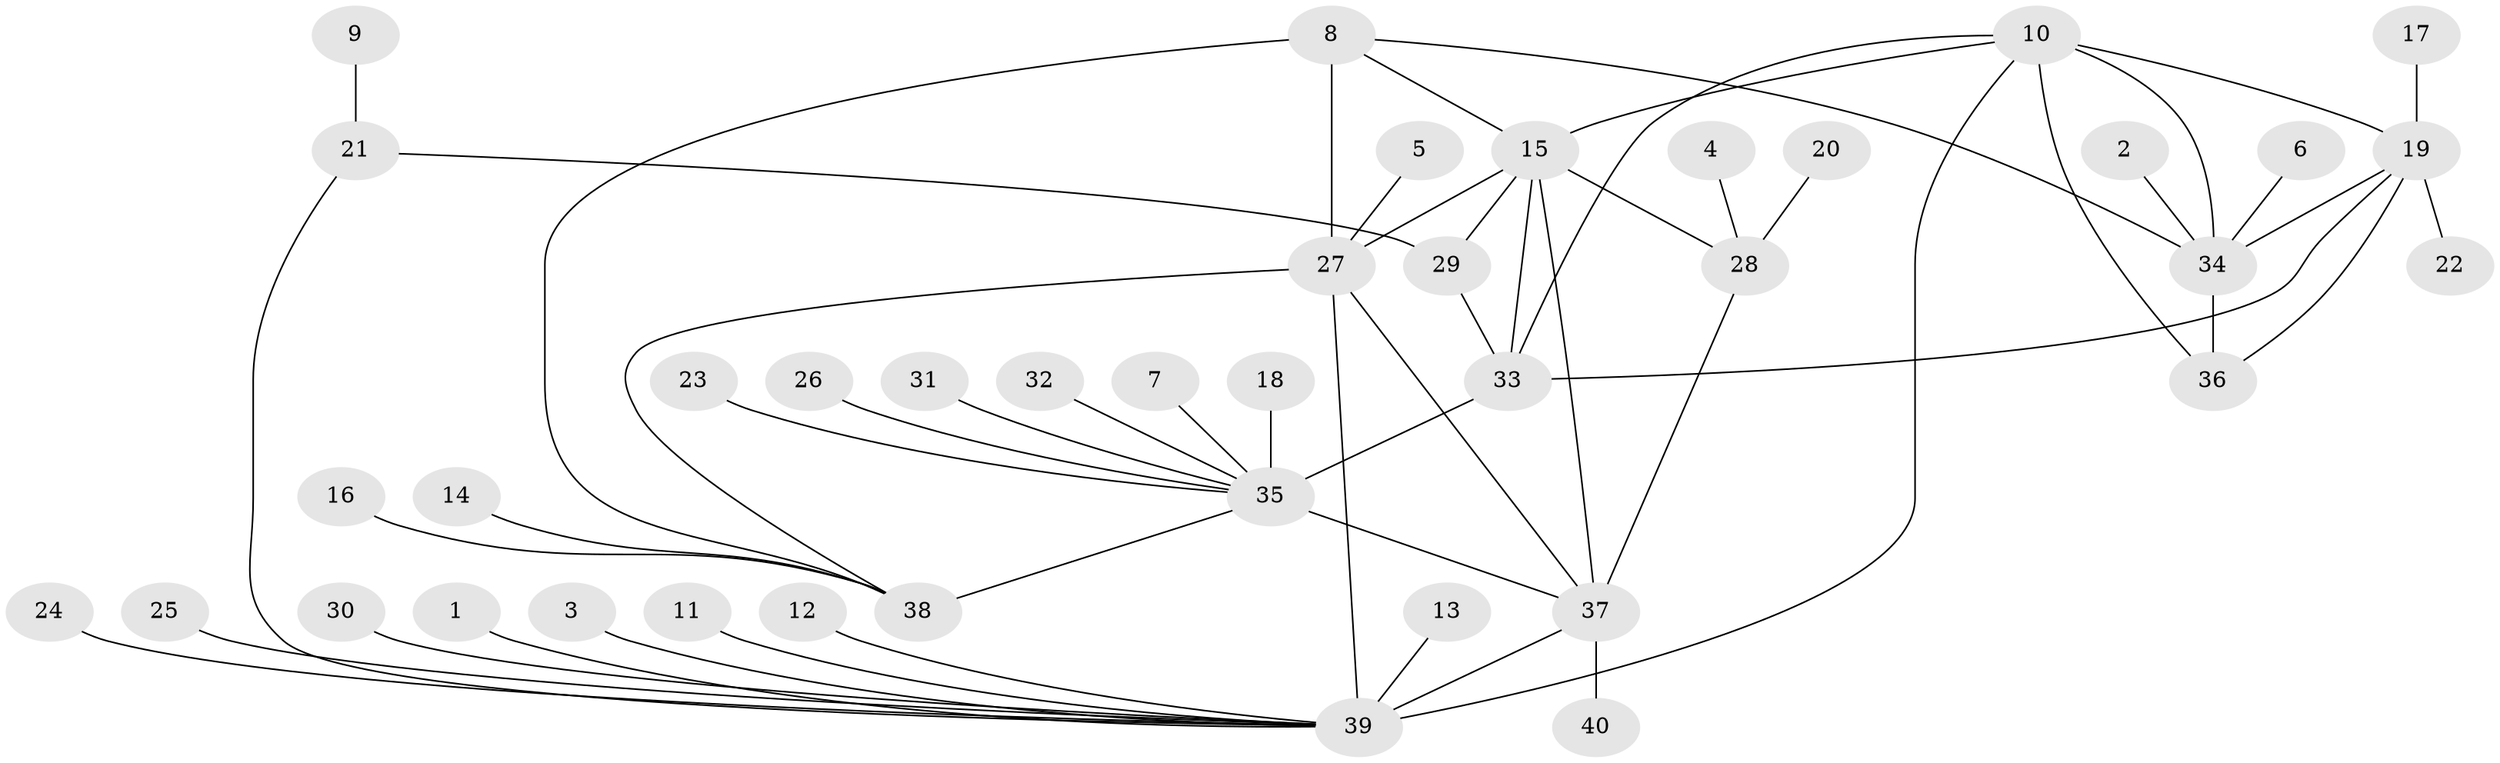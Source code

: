 // original degree distribution, {9: 0.030303030303030304, 8: 0.06818181818181818, 10: 0.030303030303030304, 6: 0.05303030303030303, 12: 0.015151515151515152, 11: 0.015151515151515152, 13: 0.007575757575757576, 7: 0.015151515151515152, 1: 0.5757575757575758, 2: 0.15151515151515152, 5: 0.007575757575757576, 3: 0.030303030303030304}
// Generated by graph-tools (version 1.1) at 2025/37/03/04/25 23:37:37]
// undirected, 40 vertices, 55 edges
graph export_dot {
  node [color=gray90,style=filled];
  1;
  2;
  3;
  4;
  5;
  6;
  7;
  8;
  9;
  10;
  11;
  12;
  13;
  14;
  15;
  16;
  17;
  18;
  19;
  20;
  21;
  22;
  23;
  24;
  25;
  26;
  27;
  28;
  29;
  30;
  31;
  32;
  33;
  34;
  35;
  36;
  37;
  38;
  39;
  40;
  1 -- 39 [weight=1.0];
  2 -- 34 [weight=1.0];
  3 -- 39 [weight=1.0];
  4 -- 28 [weight=1.0];
  5 -- 27 [weight=1.0];
  6 -- 34 [weight=1.0];
  7 -- 35 [weight=1.0];
  8 -- 15 [weight=2.0];
  8 -- 27 [weight=6.0];
  8 -- 34 [weight=1.0];
  8 -- 38 [weight=3.0];
  9 -- 21 [weight=1.0];
  10 -- 15 [weight=1.0];
  10 -- 19 [weight=2.0];
  10 -- 33 [weight=1.0];
  10 -- 34 [weight=4.0];
  10 -- 36 [weight=2.0];
  10 -- 39 [weight=5.0];
  11 -- 39 [weight=1.0];
  12 -- 39 [weight=1.0];
  13 -- 39 [weight=1.0];
  14 -- 38 [weight=1.0];
  15 -- 27 [weight=2.0];
  15 -- 28 [weight=3.0];
  15 -- 29 [weight=1.0];
  15 -- 33 [weight=2.0];
  15 -- 37 [weight=6.0];
  16 -- 38 [weight=1.0];
  17 -- 19 [weight=1.0];
  18 -- 35 [weight=1.0];
  19 -- 22 [weight=1.0];
  19 -- 33 [weight=1.0];
  19 -- 34 [weight=2.0];
  19 -- 36 [weight=1.0];
  20 -- 28 [weight=1.0];
  21 -- 29 [weight=1.0];
  21 -- 39 [weight=1.0];
  23 -- 35 [weight=1.0];
  24 -- 39 [weight=1.0];
  25 -- 39 [weight=1.0];
  26 -- 35 [weight=1.0];
  27 -- 37 [weight=1.0];
  27 -- 38 [weight=2.0];
  27 -- 39 [weight=2.0];
  28 -- 37 [weight=2.0];
  29 -- 33 [weight=1.0];
  30 -- 39 [weight=1.0];
  31 -- 35 [weight=1.0];
  32 -- 35 [weight=1.0];
  33 -- 35 [weight=9.0];
  34 -- 36 [weight=2.0];
  35 -- 37 [weight=1.0];
  35 -- 38 [weight=1.0];
  37 -- 39 [weight=2.0];
  37 -- 40 [weight=1.0];
}

